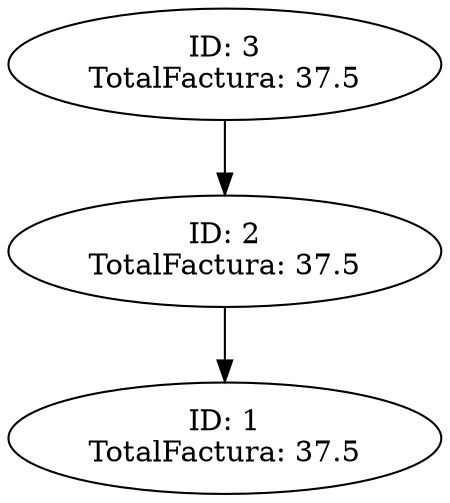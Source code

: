 digraph G {  rankdir=BT
 "1" [label="ID: 1\nTotalFactura: 37.5"];
 "2" [label="ID: 2\nTotalFactura: 37.5"];
 "3" [label="ID: 3\nTotalFactura: 37.5"];
"1" -> "2" [dir=back];
"2" -> "3" [dir=back];
}
